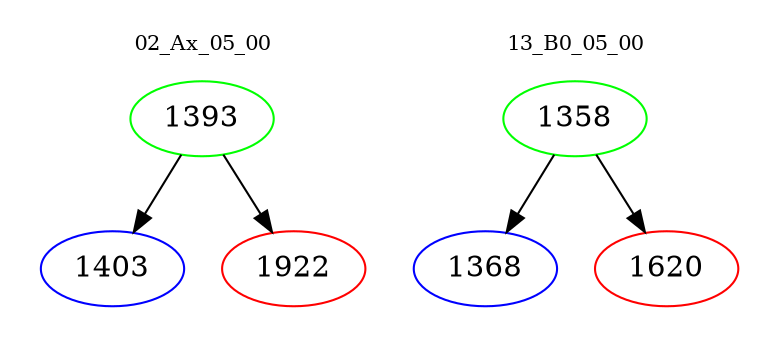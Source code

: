 digraph{
subgraph cluster_0 {
color = white
label = "02_Ax_05_00";
fontsize=10;
T0_1393 [label="1393", color="green"]
T0_1393 -> T0_1403 [color="black"]
T0_1403 [label="1403", color="blue"]
T0_1393 -> T0_1922 [color="black"]
T0_1922 [label="1922", color="red"]
}
subgraph cluster_1 {
color = white
label = "13_B0_05_00";
fontsize=10;
T1_1358 [label="1358", color="green"]
T1_1358 -> T1_1368 [color="black"]
T1_1368 [label="1368", color="blue"]
T1_1358 -> T1_1620 [color="black"]
T1_1620 [label="1620", color="red"]
}
}
